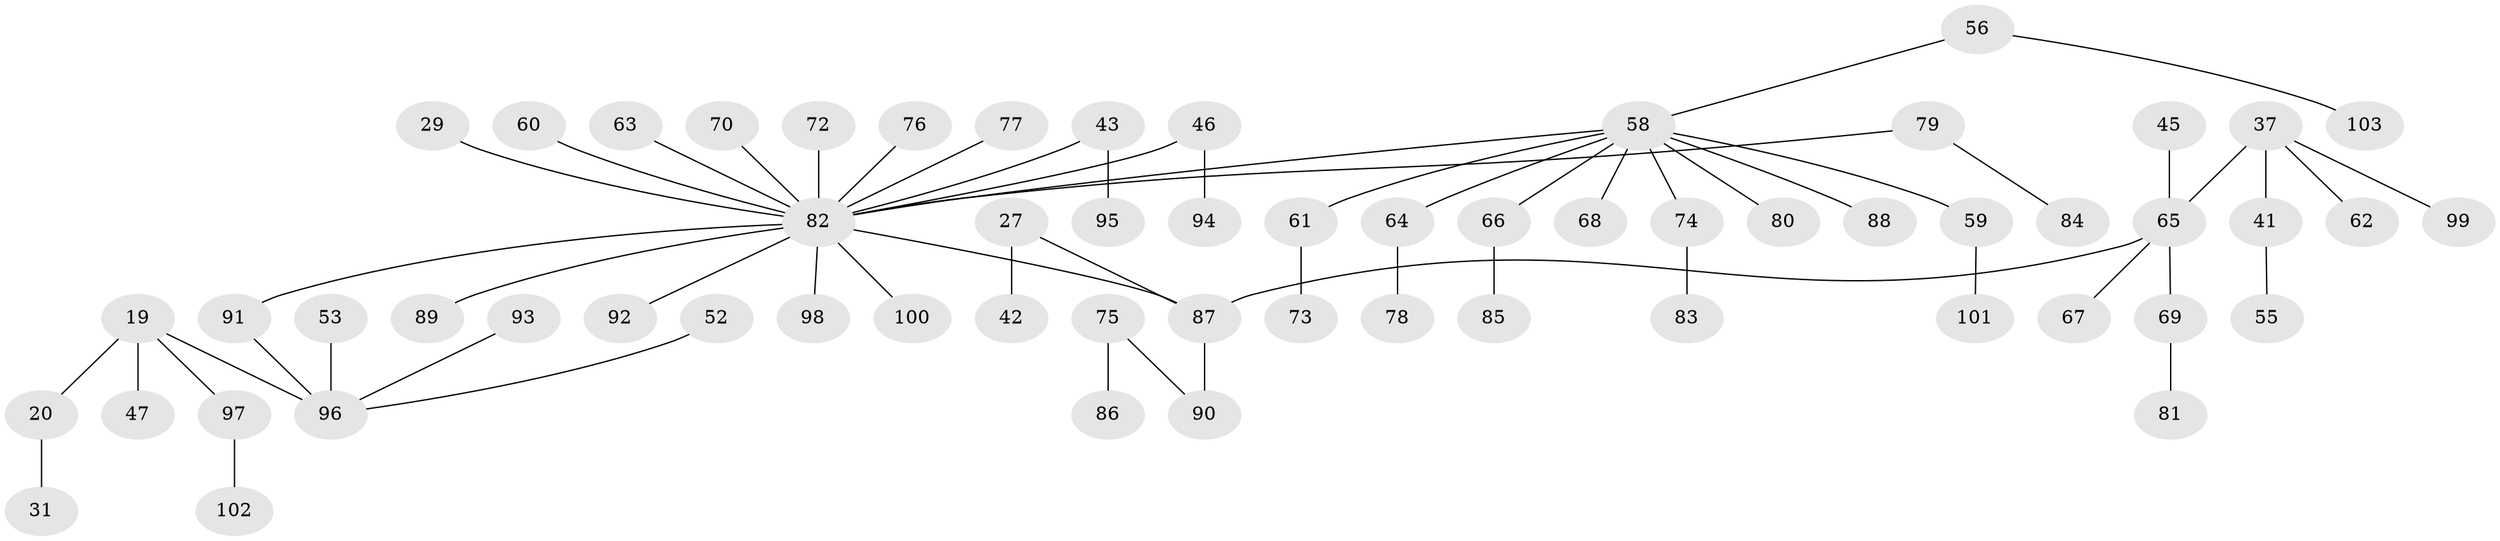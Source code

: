 // original degree distribution, {3: 0.13592233009708737, 6: 0.019417475728155338, 4: 0.1262135922330097, 2: 0.23300970873786409, 1: 0.4854368932038835}
// Generated by graph-tools (version 1.1) at 2025/56/03/04/25 21:56:53]
// undirected, 61 vertices, 60 edges
graph export_dot {
graph [start="1"]
  node [color=gray90,style=filled];
  19;
  20;
  27;
  29;
  31;
  37;
  41;
  42;
  43;
  45;
  46;
  47;
  52;
  53;
  55;
  56 [super="+33"];
  58 [super="+35+50+54"];
  59;
  60;
  61;
  62;
  63;
  64;
  65 [super="+36+57"];
  66;
  67;
  68;
  69;
  70;
  72;
  73;
  74;
  75;
  76;
  77;
  78;
  79;
  80;
  81;
  82 [super="+71+48+24+28"];
  83;
  84;
  85;
  86;
  87 [super="+25"];
  88;
  89;
  90 [super="+39"];
  91 [super="+1"];
  92;
  93;
  94;
  95;
  96 [super="+26+34+44"];
  97;
  98;
  99;
  100;
  101;
  102;
  103;
  19 -- 20;
  19 -- 47;
  19 -- 97;
  19 -- 96;
  20 -- 31;
  27 -- 42;
  27 -- 87;
  29 -- 82;
  37 -- 41;
  37 -- 62;
  37 -- 99;
  37 -- 65;
  41 -- 55;
  43 -- 95;
  43 -- 82;
  45 -- 65;
  46 -- 94;
  46 -- 82;
  52 -- 96;
  53 -- 96;
  56 -- 103;
  56 -- 58;
  58 -- 64;
  58 -- 66;
  58 -- 74;
  58 -- 68;
  58 -- 59;
  58 -- 80;
  58 -- 88;
  58 -- 61;
  58 -- 82;
  59 -- 101;
  60 -- 82;
  61 -- 73;
  63 -- 82;
  64 -- 78;
  65 -- 87;
  65 -- 67;
  65 -- 69;
  66 -- 85;
  69 -- 81;
  70 -- 82;
  72 -- 82;
  74 -- 83;
  75 -- 86;
  75 -- 90;
  76 -- 82;
  77 -- 82;
  79 -- 84;
  79 -- 82;
  82 -- 89;
  82 -- 92;
  82 -- 98;
  82 -- 87;
  82 -- 91;
  82 -- 100;
  87 -- 90;
  91 -- 96;
  93 -- 96;
  97 -- 102;
}

